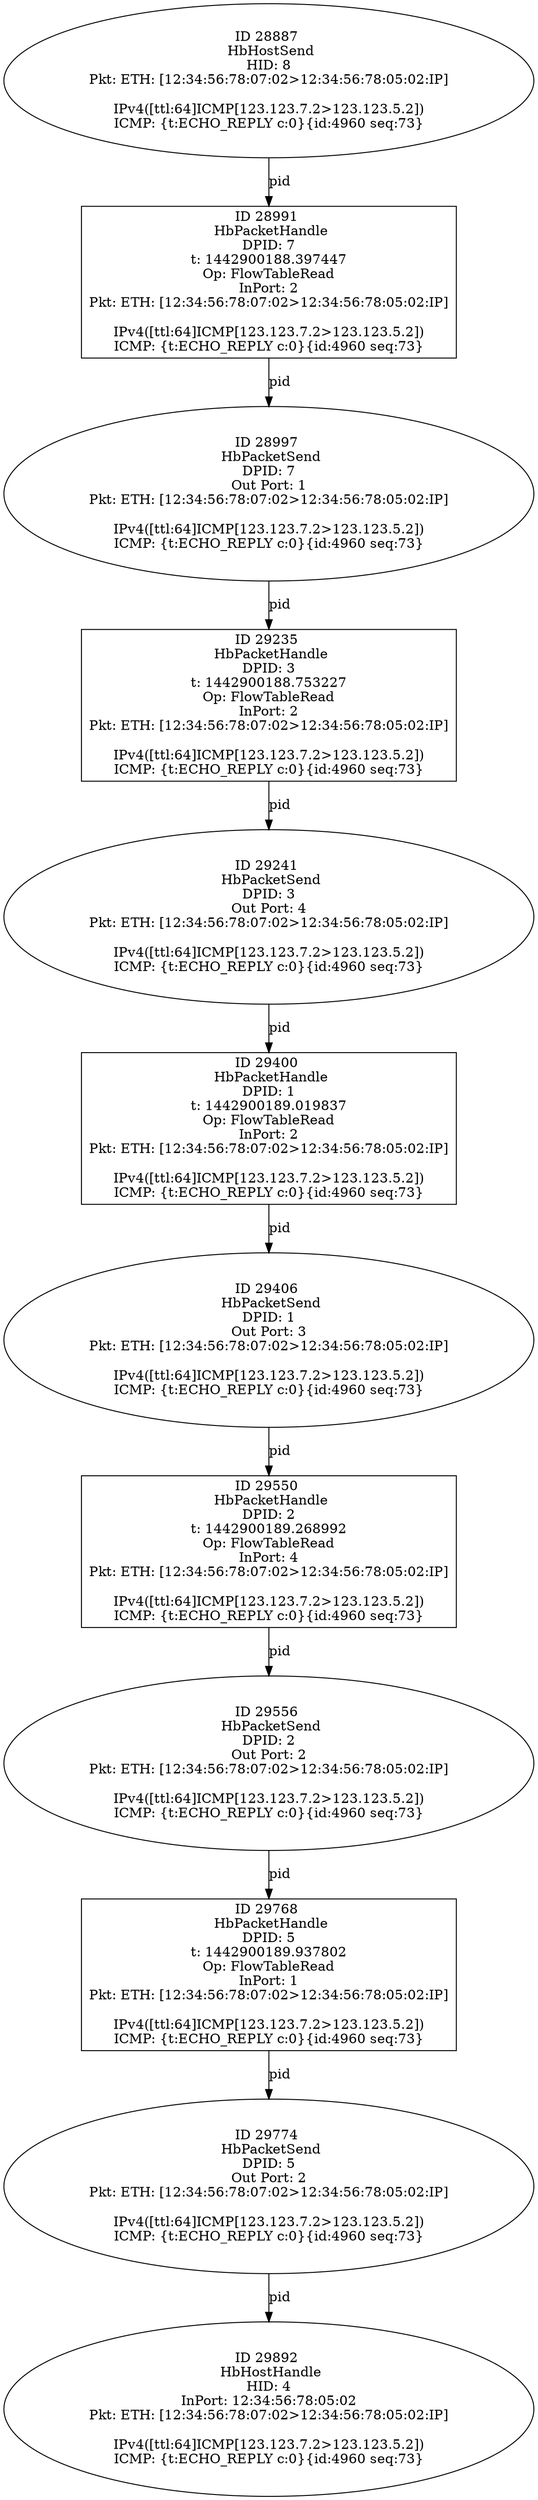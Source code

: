 strict digraph G {
29892 [shape=oval, event=<hb_events.HbHostHandle object at 0x10e1c9f50>, label="ID 29892 
 HbHostHandle
HID: 4
InPort: 12:34:56:78:05:02
Pkt: ETH: [12:34:56:78:07:02>12:34:56:78:05:02:IP]

IPv4([ttl:64]ICMP[123.123.7.2>123.123.5.2])
ICMP: {t:ECHO_REPLY c:0}{id:4960 seq:73}"];
28997 [shape=oval, event=<hb_events.HbPacketSend object at 0x10de55ad0>, label="ID 28997 
 HbPacketSend
DPID: 7
Out Port: 1
Pkt: ETH: [12:34:56:78:07:02>12:34:56:78:05:02:IP]

IPv4([ttl:64]ICMP[123.123.7.2>123.123.5.2])
ICMP: {t:ECHO_REPLY c:0}{id:4960 seq:73}"];
29768 [shape=box, event=<hb_events.HbPacketHandle object at 0x10e150e90>, label="ID 29768 
 HbPacketHandle
DPID: 5
t: 1442900189.937802
Op: FlowTableRead
InPort: 1
Pkt: ETH: [12:34:56:78:07:02>12:34:56:78:05:02:IP]

IPv4([ttl:64]ICMP[123.123.7.2>123.123.5.2])
ICMP: {t:ECHO_REPLY c:0}{id:4960 seq:73}"];
29550 [shape=box, event=<hb_events.HbPacketHandle object at 0x10e0722d0>, label="ID 29550 
 HbPacketHandle
DPID: 2
t: 1442900189.268992
Op: FlowTableRead
InPort: 4
Pkt: ETH: [12:34:56:78:07:02>12:34:56:78:05:02:IP]

IPv4([ttl:64]ICMP[123.123.7.2>123.123.5.2])
ICMP: {t:ECHO_REPLY c:0}{id:4960 seq:73}"];
29235 [shape=box, event=<hb_events.HbPacketHandle object at 0x10df4b1d0>, label="ID 29235 
 HbPacketHandle
DPID: 3
t: 1442900188.753227
Op: FlowTableRead
InPort: 2
Pkt: ETH: [12:34:56:78:07:02>12:34:56:78:05:02:IP]

IPv4([ttl:64]ICMP[123.123.7.2>123.123.5.2])
ICMP: {t:ECHO_REPLY c:0}{id:4960 seq:73}"];
29556 [shape=oval, event=<hb_events.HbPacketSend object at 0x10e072550>, label="ID 29556 
 HbPacketSend
DPID: 2
Out Port: 2
Pkt: ETH: [12:34:56:78:07:02>12:34:56:78:05:02:IP]

IPv4([ttl:64]ICMP[123.123.7.2>123.123.5.2])
ICMP: {t:ECHO_REPLY c:0}{id:4960 seq:73}"];
29774 [shape=oval, event=<hb_events.HbPacketSend object at 0x10e169d10>, label="ID 29774 
 HbPacketSend
DPID: 5
Out Port: 2
Pkt: ETH: [12:34:56:78:07:02>12:34:56:78:05:02:IP]

IPv4([ttl:64]ICMP[123.123.7.2>123.123.5.2])
ICMP: {t:ECHO_REPLY c:0}{id:4960 seq:73}"];
28887 [shape=oval, event=<hb_events.HbHostSend object at 0x10ddfb7d0>, label="ID 28887 
 HbHostSend
HID: 8
Pkt: ETH: [12:34:56:78:07:02>12:34:56:78:05:02:IP]

IPv4([ttl:64]ICMP[123.123.7.2>123.123.5.2])
ICMP: {t:ECHO_REPLY c:0}{id:4960 seq:73}"];
29400 [shape=box, event=<hb_events.HbPacketHandle object at 0x10dff2f10>, label="ID 29400 
 HbPacketHandle
DPID: 1
t: 1442900189.019837
Op: FlowTableRead
InPort: 2
Pkt: ETH: [12:34:56:78:07:02>12:34:56:78:05:02:IP]

IPv4([ttl:64]ICMP[123.123.7.2>123.123.5.2])
ICMP: {t:ECHO_REPLY c:0}{id:4960 seq:73}"];
29241 [shape=oval, event=<hb_events.HbPacketSend object at 0x10df44190>, label="ID 29241 
 HbPacketSend
DPID: 3
Out Port: 4
Pkt: ETH: [12:34:56:78:07:02>12:34:56:78:05:02:IP]

IPv4([ttl:64]ICMP[123.123.7.2>123.123.5.2])
ICMP: {t:ECHO_REPLY c:0}{id:4960 seq:73}"];
29406 [shape=oval, event=<hb_events.HbPacketSend object at 0x10dfddb50>, label="ID 29406 
 HbPacketSend
DPID: 1
Out Port: 3
Pkt: ETH: [12:34:56:78:07:02>12:34:56:78:05:02:IP]

IPv4([ttl:64]ICMP[123.123.7.2>123.123.5.2])
ICMP: {t:ECHO_REPLY c:0}{id:4960 seq:73}"];
28991 [shape=box, event=<hb_events.HbPacketHandle object at 0x10de48e10>, label="ID 28991 
 HbPacketHandle
DPID: 7
t: 1442900188.397447
Op: FlowTableRead
InPort: 2
Pkt: ETH: [12:34:56:78:07:02>12:34:56:78:05:02:IP]

IPv4([ttl:64]ICMP[123.123.7.2>123.123.5.2])
ICMP: {t:ECHO_REPLY c:0}{id:4960 seq:73}"];
28997 -> 29235  [rel=pid, label=pid];
29768 -> 29774  [rel=pid, label=pid];
29550 -> 29556  [rel=pid, label=pid];
29235 -> 29241  [rel=pid, label=pid];
29556 -> 29768  [rel=pid, label=pid];
29774 -> 29892  [rel=pid, label=pid];
28887 -> 28991  [rel=pid, label=pid];
29400 -> 29406  [rel=pid, label=pid];
29241 -> 29400  [rel=pid, label=pid];
29406 -> 29550  [rel=pid, label=pid];
28991 -> 28997  [rel=pid, label=pid];
}
